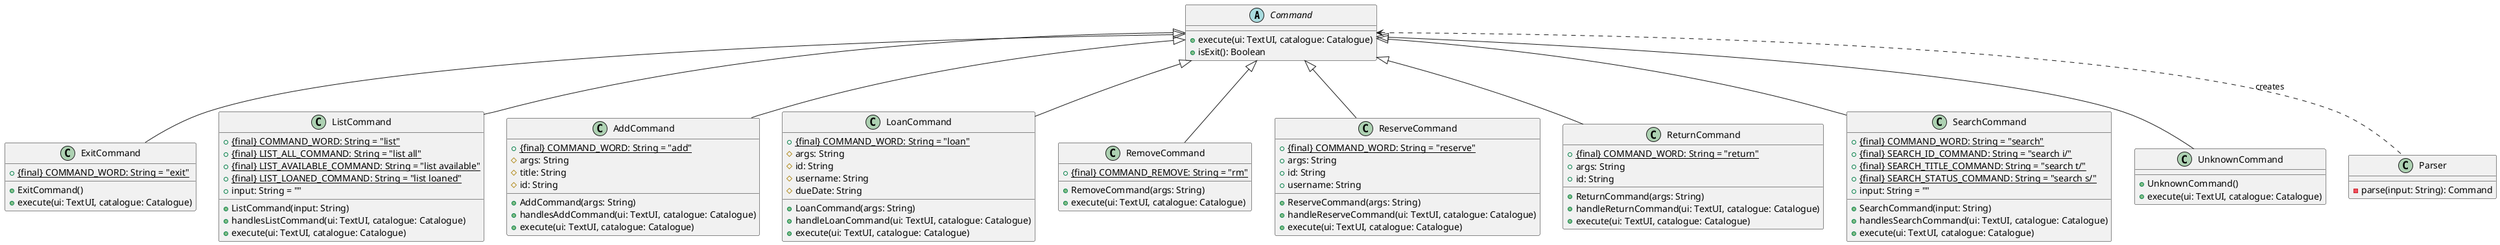 @startuml
'https://plantuml.com/class-diagram

Command <|-- ExitCommand
Command <|-- ListCommand
Command <|-- AddCommand
Command <|-- LoanCommand
Command <|-- RemoveCommand
Command <|-- ReserveCommand
Command <|-- ReturnCommand
Command <|-- SearchCommand
Command <|-- UnknownCommand
Command <.. Parser: creates

class Parser {
- parse(input: String): Command
}

abstract class Command {
+ execute(ui: TextUI, catalogue: Catalogue)
+ isExit(): Boolean
}

class AddCommand {
+ {static} {final} COMMAND_WORD: String = "add"
# args: String
# title: String
# id: String
+ AddCommand(args: String)
+ handlesAddCommand(ui: TextUI, catalogue: Catalogue)
+ execute(ui: TextUI, catalogue: Catalogue)
}

class ExitCommand {
+ {static} {final} COMMAND_WORD: String = "exit"
+ ExitCommand()
+ execute(ui: TextUI, catalogue: Catalogue)
}

class ListCommand {
+ {static} {final} COMMAND_WORD: String = "list"
+ {static} {final} LIST_ALL_COMMAND: String = "list all"
+ {static} {final} LIST_AVAILABLE_COMMAND: String = "list available"
+ {static} {final} LIST_LOANED_COMMAND: String = "list loaned"
+ input: String = ""
+ ListCommand(input: String)
+ handlesListCommand(ui: TextUI, catalogue: Catalogue)
+ execute(ui: TextUI, catalogue: Catalogue)
}

class LoanCommand {
+ {static} {final} COMMAND_WORD: String = "loan"
# args: String
# id: String
# username: String
# dueDate: String
+ LoanCommand(args: String)
+ handleLoanCommand(ui: TextUI, catalogue: Catalogue)
+ execute(ui: TextUI, catalogue: Catalogue)
}

class RemoveCommand {
+ {static} {final} COMMAND_REMOVE: String = "rm"
+ RemoveCommand(args: String)
+ execute(ui: TextUI, catalogue: Catalogue)
}

class ReserveCommand {
+ {static} {final} COMMAND_WORD: String = "reserve"
+ args: String
+ id: String
+ username: String
+ ReserveCommand(args: String)
+ handleReserveCommand(ui: TextUI, catalogue: Catalogue)
+ execute(ui: TextUI, catalogue: Catalogue)

}

class ReturnCommand {
+ {static} {final} COMMAND_WORD: String = "return"
+ args: String
+ id: String
+ ReturnCommand(args: String)
+ handleReturnCommand(ui: TextUI, catalogue: Catalogue)
+ execute(ui: TextUI, catalogue: Catalogue)
}

class SearchCommand {
+ {static} {final} COMMAND_WORD: String = "search"
+ {static} {final} SEARCH_ID_COMMAND: String = "search i/"
+ {static} {final} SEARCH_TITLE_COMMAND: String = "search t/"
+ {static} {final} SEARCH_STATUS_COMMAND: String = "search s/"
+ input: String = ""
+ SearchCommand(input: String)
+ handlesSearchCommand(ui: TextUI, catalogue: Catalogue)
+ execute(ui: TextUI, catalogue: Catalogue)
}

class UnknownCommand {
+ UnknownCommand()
+ execute(ui: TextUI, catalogue: Catalogue)
}


@enduml